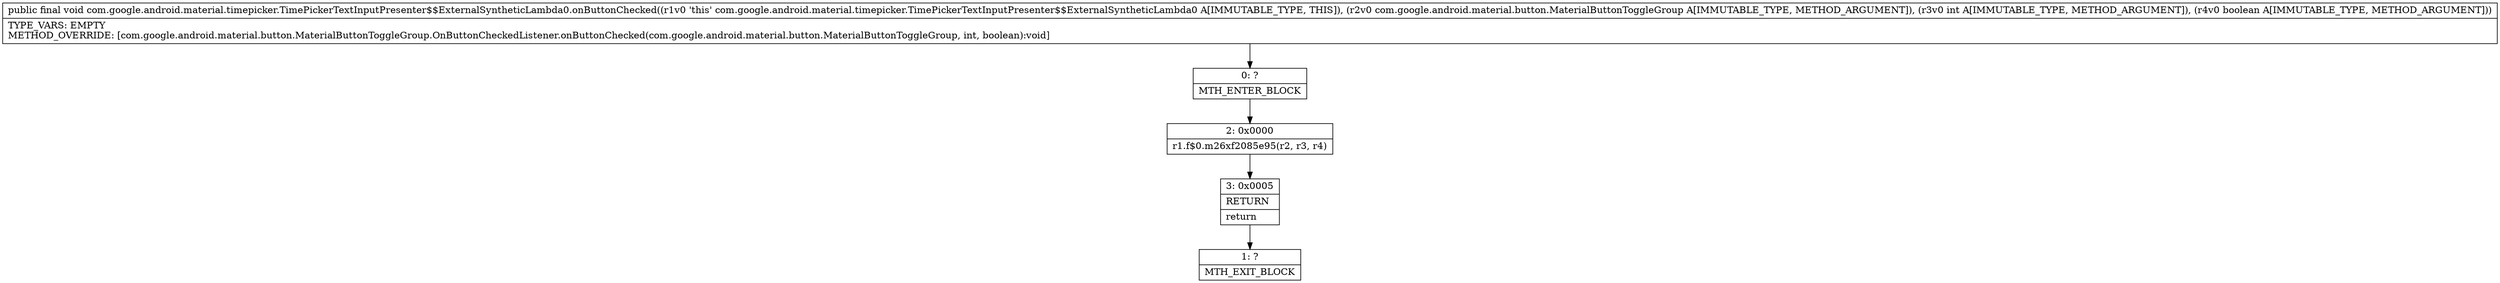 digraph "CFG forcom.google.android.material.timepicker.TimePickerTextInputPresenter$$ExternalSyntheticLambda0.onButtonChecked(Lcom\/google\/android\/material\/button\/MaterialButtonToggleGroup;IZ)V" {
Node_0 [shape=record,label="{0\:\ ?|MTH_ENTER_BLOCK\l}"];
Node_2 [shape=record,label="{2\:\ 0x0000|r1.f$0.m26xf2085e95(r2, r3, r4)\l}"];
Node_3 [shape=record,label="{3\:\ 0x0005|RETURN\l|return\l}"];
Node_1 [shape=record,label="{1\:\ ?|MTH_EXIT_BLOCK\l}"];
MethodNode[shape=record,label="{public final void com.google.android.material.timepicker.TimePickerTextInputPresenter$$ExternalSyntheticLambda0.onButtonChecked((r1v0 'this' com.google.android.material.timepicker.TimePickerTextInputPresenter$$ExternalSyntheticLambda0 A[IMMUTABLE_TYPE, THIS]), (r2v0 com.google.android.material.button.MaterialButtonToggleGroup A[IMMUTABLE_TYPE, METHOD_ARGUMENT]), (r3v0 int A[IMMUTABLE_TYPE, METHOD_ARGUMENT]), (r4v0 boolean A[IMMUTABLE_TYPE, METHOD_ARGUMENT]))  | TYPE_VARS: EMPTY\lMETHOD_OVERRIDE: [com.google.android.material.button.MaterialButtonToggleGroup.OnButtonCheckedListener.onButtonChecked(com.google.android.material.button.MaterialButtonToggleGroup, int, boolean):void]\l}"];
MethodNode -> Node_0;Node_0 -> Node_2;
Node_2 -> Node_3;
Node_3 -> Node_1;
}

